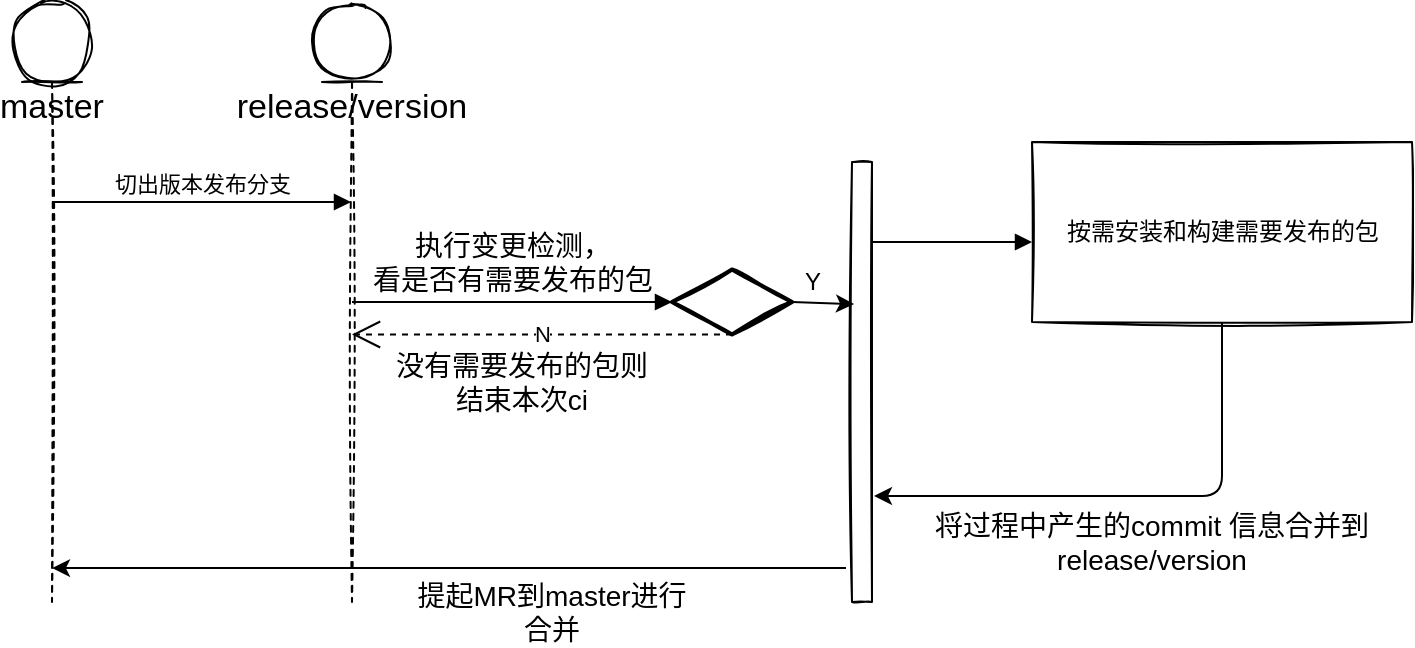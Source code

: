 <mxfile version="14.4.9" type="github">
  <diagram id="ceKwWt53eYnwDlvL9TrJ" name="第 1 页">
    <mxGraphModel dx="1495" dy="1017" grid="1" gridSize="10" guides="1" tooltips="1" connect="1" arrows="1" fold="1" page="1" pageScale="1" pageWidth="827" pageHeight="1169" math="0" shadow="0">
      <root>
        <mxCell id="0" />
        <mxCell id="1" parent="0" />
        <mxCell id="NciOiVkMBZ5HgO-7tFdr-6" value="&lt;font style=&quot;font-size: 17px&quot;&gt;master&lt;/font&gt;" style="shape=umlLifeline;participant=umlEntity;perimeter=lifelinePerimeter;whiteSpace=wrap;html=1;container=1;collapsible=0;recursiveResize=0;verticalAlign=top;spacingTop=36;outlineConnect=0;sketch=1;" vertex="1" parent="1">
          <mxGeometry x="180" y="230" width="40" height="300" as="geometry" />
        </mxCell>
        <mxCell id="NciOiVkMBZ5HgO-7tFdr-7" value="切出版本发布分支" style="html=1;verticalAlign=bottom;endArrow=block;" edge="1" parent="NciOiVkMBZ5HgO-7tFdr-6" target="NciOiVkMBZ5HgO-7tFdr-8">
          <mxGeometry width="80" relative="1" as="geometry">
            <mxPoint x="20" y="100" as="sourcePoint" />
            <mxPoint x="100" y="100" as="targetPoint" />
          </mxGeometry>
        </mxCell>
        <mxCell id="NciOiVkMBZ5HgO-7tFdr-8" value="&lt;font style=&quot;font-size: 17px&quot;&gt;release/version&lt;/font&gt;" style="shape=umlLifeline;participant=umlEntity;perimeter=lifelinePerimeter;whiteSpace=wrap;html=1;container=1;collapsible=0;recursiveResize=0;verticalAlign=top;spacingTop=36;outlineConnect=0;sketch=1;" vertex="1" parent="1">
          <mxGeometry x="330" y="230" width="40" height="300" as="geometry" />
        </mxCell>
        <mxCell id="NciOiVkMBZ5HgO-7tFdr-9" value="" style="html=1;points=[];perimeter=orthogonalPerimeter;sketch=1;" vertex="1" parent="1">
          <mxGeometry x="600" y="310" width="10" height="220" as="geometry" />
        </mxCell>
        <mxCell id="NciOiVkMBZ5HgO-7tFdr-12" value="按需安装和构建需要发布的包" style="html=1;sketch=1;" vertex="1" parent="1">
          <mxGeometry x="690" y="300" width="190" height="90" as="geometry" />
        </mxCell>
        <mxCell id="NciOiVkMBZ5HgO-7tFdr-13" value="" style="html=1;verticalAlign=bottom;endArrow=block;" edge="1" parent="1">
          <mxGeometry y="20" width="80" relative="1" as="geometry">
            <mxPoint x="610" y="350" as="sourcePoint" />
            <mxPoint x="690" y="350" as="targetPoint" />
            <mxPoint as="offset" />
          </mxGeometry>
        </mxCell>
        <mxCell id="NciOiVkMBZ5HgO-7tFdr-14" value="" style="endArrow=classic;html=1;exitX=0.5;exitY=1;exitDx=0;exitDy=0;entryX=1.1;entryY=0.759;entryDx=0;entryDy=0;entryPerimeter=0;" edge="1" parent="1" source="NciOiVkMBZ5HgO-7tFdr-12" target="NciOiVkMBZ5HgO-7tFdr-9">
          <mxGeometry width="50" height="50" relative="1" as="geometry">
            <mxPoint x="750" y="490" as="sourcePoint" />
            <mxPoint x="800" y="440" as="targetPoint" />
            <Array as="points">
              <mxPoint x="785" y="477" />
            </Array>
          </mxGeometry>
        </mxCell>
        <mxCell id="NciOiVkMBZ5HgO-7tFdr-15" value="&lt;font style=&quot;font-size: 14px&quot;&gt;将过程中产生的commit 信息合并到release/version&lt;/font&gt;" style="text;html=1;strokeColor=none;fillColor=none;align=center;verticalAlign=middle;whiteSpace=wrap;rounded=0;sketch=1;" vertex="1" parent="1">
          <mxGeometry x="630" y="470" width="240" height="60" as="geometry" />
        </mxCell>
        <mxCell id="NciOiVkMBZ5HgO-7tFdr-17" value="&lt;font style=&quot;font-size: 14px&quot;&gt;执行变更检测，&lt;br&gt;看是否有需要发布的包&lt;/font&gt;" style="html=1;verticalAlign=bottom;endArrow=block;" edge="1" parent="1">
          <mxGeometry relative="1" as="geometry">
            <mxPoint x="350" y="380" as="sourcePoint" />
            <mxPoint x="510" y="380" as="targetPoint" />
          </mxGeometry>
        </mxCell>
        <mxCell id="NciOiVkMBZ5HgO-7tFdr-18" value="" style="strokeWidth=2;html=1;shape=mxgraph.flowchart.decision;whiteSpace=wrap;sketch=1;" vertex="1" parent="1">
          <mxGeometry x="510" y="363.75" width="60" height="32.5" as="geometry" />
        </mxCell>
        <mxCell id="NciOiVkMBZ5HgO-7tFdr-19" value="" style="endArrow=classic;html=1;exitX=1;exitY=0.5;exitDx=0;exitDy=0;exitPerimeter=0;entryX=0.1;entryY=0.323;entryDx=0;entryDy=0;entryPerimeter=0;" edge="1" parent="1" source="NciOiVkMBZ5HgO-7tFdr-18" target="NciOiVkMBZ5HgO-7tFdr-9">
          <mxGeometry width="50" height="50" relative="1" as="geometry">
            <mxPoint x="510" y="460" as="sourcePoint" />
            <mxPoint x="598" y="376" as="targetPoint" />
          </mxGeometry>
        </mxCell>
        <mxCell id="NciOiVkMBZ5HgO-7tFdr-20" value="Y" style="text;html=1;align=center;verticalAlign=middle;resizable=0;points=[];autosize=1;" vertex="1" parent="1">
          <mxGeometry x="570" y="360" width="20" height="20" as="geometry" />
        </mxCell>
        <mxCell id="NciOiVkMBZ5HgO-7tFdr-21" value="N" style="endArrow=open;endSize=12;dashed=1;html=1;exitX=0.5;exitY=1;exitDx=0;exitDy=0;exitPerimeter=0;" edge="1" parent="1" source="NciOiVkMBZ5HgO-7tFdr-18" target="NciOiVkMBZ5HgO-7tFdr-8">
          <mxGeometry width="160" relative="1" as="geometry">
            <mxPoint x="290" y="570" as="sourcePoint" />
            <mxPoint x="450" y="570" as="targetPoint" />
          </mxGeometry>
        </mxCell>
        <mxCell id="NciOiVkMBZ5HgO-7tFdr-22" value="&lt;font style=&quot;font-size: 14px&quot;&gt;没有需要发布的包则结束本次ci&lt;/font&gt;" style="text;html=1;strokeColor=none;fillColor=none;align=center;verticalAlign=middle;whiteSpace=wrap;rounded=0;sketch=1;" vertex="1" parent="1">
          <mxGeometry x="370" y="410" width="130" height="20" as="geometry" />
        </mxCell>
        <mxCell id="NciOiVkMBZ5HgO-7tFdr-24" value="" style="endArrow=classic;html=1;exitX=-0.3;exitY=0.923;exitDx=0;exitDy=0;exitPerimeter=0;" edge="1" parent="1" source="NciOiVkMBZ5HgO-7tFdr-9" target="NciOiVkMBZ5HgO-7tFdr-6">
          <mxGeometry width="50" height="50" relative="1" as="geometry">
            <mxPoint x="470" y="630" as="sourcePoint" />
            <mxPoint x="520" y="580" as="targetPoint" />
          </mxGeometry>
        </mxCell>
        <mxCell id="NciOiVkMBZ5HgO-7tFdr-25" value="&lt;font style=&quot;font-size: 14px&quot;&gt;提起MR到master进行合并&lt;/font&gt;" style="text;html=1;strokeColor=none;fillColor=none;align=center;verticalAlign=middle;whiteSpace=wrap;rounded=0;sketch=1;" vertex="1" parent="1">
          <mxGeometry x="380" y="520" width="140" height="30" as="geometry" />
        </mxCell>
      </root>
    </mxGraphModel>
  </diagram>
</mxfile>
